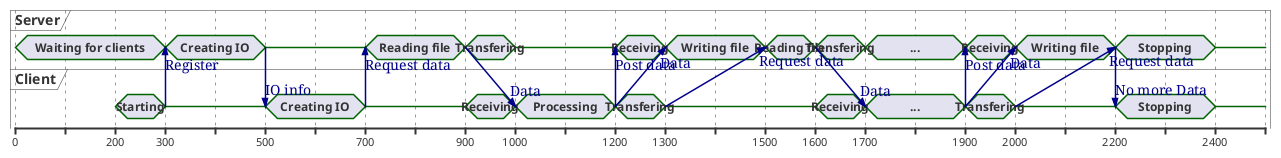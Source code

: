 @startuml
concise "Server" as Server
concise "Client" as Client

@0
Server is "Waiting for clients"

@+200
Client is Starting

@+100
Client -> Server : Register
Client is {-}
Server is "Creating IO"

@+200
Server -> Client : IO info
Server is {-}
Client is "Creating IO"

@+200
Client -> Server : Request data
Server is "Reading file"
Client is {-}

@+200
Server -> Client@+100 : Data
Server is Transfering
Client is Receiving

@+100
Server is {-}
Client is "Processing"

@+200
Client -> Server : Post data
Client -> Server@+100 : Data
Server is Receiving
Client is Transfering

@+100
Server is "Writing file"
Client -> Server@+200 : Request data
Client is {-}

@+200
Server is "Reading file"

@+100
Server -> Client@+100 : Data
Server is Transfering
Client is Receiving

@+100
Server is "..."
Client is "..."

@+200
Client -> Server : Post data
Client -> Server@+100 : Data
Server is Receiving
Client is Transfering

@+100
Server is "Writing file"
Client -> Server@+200 : Request data
Client is {-}

@+200
Server -> Client : No more Data
Server is Stopping
Client is Stopping

@+200
Server is {-}
Client is {-}

@enduml

